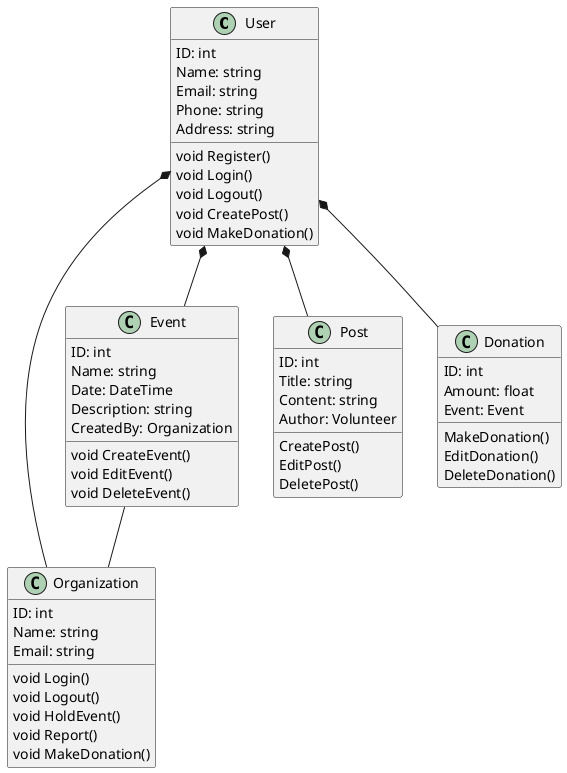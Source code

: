 @startuml ClassDiagram
class User {
    ID: int
    Name: string
    Email: string
    Phone: string
    Address: string
    void Register()
    void Login()
    void Logout()    
    void CreatePost()
    void MakeDonation()
}
class Organization {
    ID: int
    Name: string
    Email: string
    void Login()
    void Logout()
    void HoldEvent()
    void Report() 
    void MakeDonation()
}
class Event {
    ID: int
    Name: string
    Date: DateTime
    Description: string
    CreatedBy: Organization
    void CreateEvent()           
    void EditEvent()             
    void DeleteEvent()
}
class Post {
    ID: int          
    Title: string    
    Content: string  
    Author: Volunteer
    CreatePost()      
    EditPost()        
    DeletePost()      
}
class Donation {
    ID: int      
    Amount: float
    Event: Event 
    MakeDonation()
    EditDonation()
    DeleteDonation()
}

User *-- Event
User *-- Organization
User *-- Donation
User *-- Post
Event -- Organization



@enduml